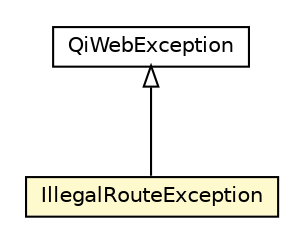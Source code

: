 #!/usr/local/bin/dot
#
# Class diagram 
# Generated by UMLGraph version R5_6-24-gf6e263 (http://www.umlgraph.org/)
#

digraph G {
	edge [fontname="Helvetica",fontsize=10,labelfontname="Helvetica",labelfontsize=10];
	node [fontname="Helvetica",fontsize=10,shape=plaintext];
	nodesep=0.25;
	ranksep=0.5;
	// org.qiweb.api.exceptions.IllegalRouteException
	c16631 [label=<<table title="org.qiweb.api.exceptions.IllegalRouteException" border="0" cellborder="1" cellspacing="0" cellpadding="2" port="p" bgcolor="lemonChiffon" href="./IllegalRouteException.html">
		<tr><td><table border="0" cellspacing="0" cellpadding="1">
<tr><td align="center" balign="center"> IllegalRouteException </td></tr>
		</table></td></tr>
		</table>>, URL="./IllegalRouteException.html", fontname="Helvetica", fontcolor="black", fontsize=10.0];
	// org.qiweb.api.exceptions.QiWebException
	c16634 [label=<<table title="org.qiweb.api.exceptions.QiWebException" border="0" cellborder="1" cellspacing="0" cellpadding="2" port="p" href="./QiWebException.html">
		<tr><td><table border="0" cellspacing="0" cellpadding="1">
<tr><td align="center" balign="center"> QiWebException </td></tr>
		</table></td></tr>
		</table>>, URL="./QiWebException.html", fontname="Helvetica", fontcolor="black", fontsize=10.0];
	//org.qiweb.api.exceptions.IllegalRouteException extends org.qiweb.api.exceptions.QiWebException
	c16634:p -> c16631:p [dir=back,arrowtail=empty];
}

